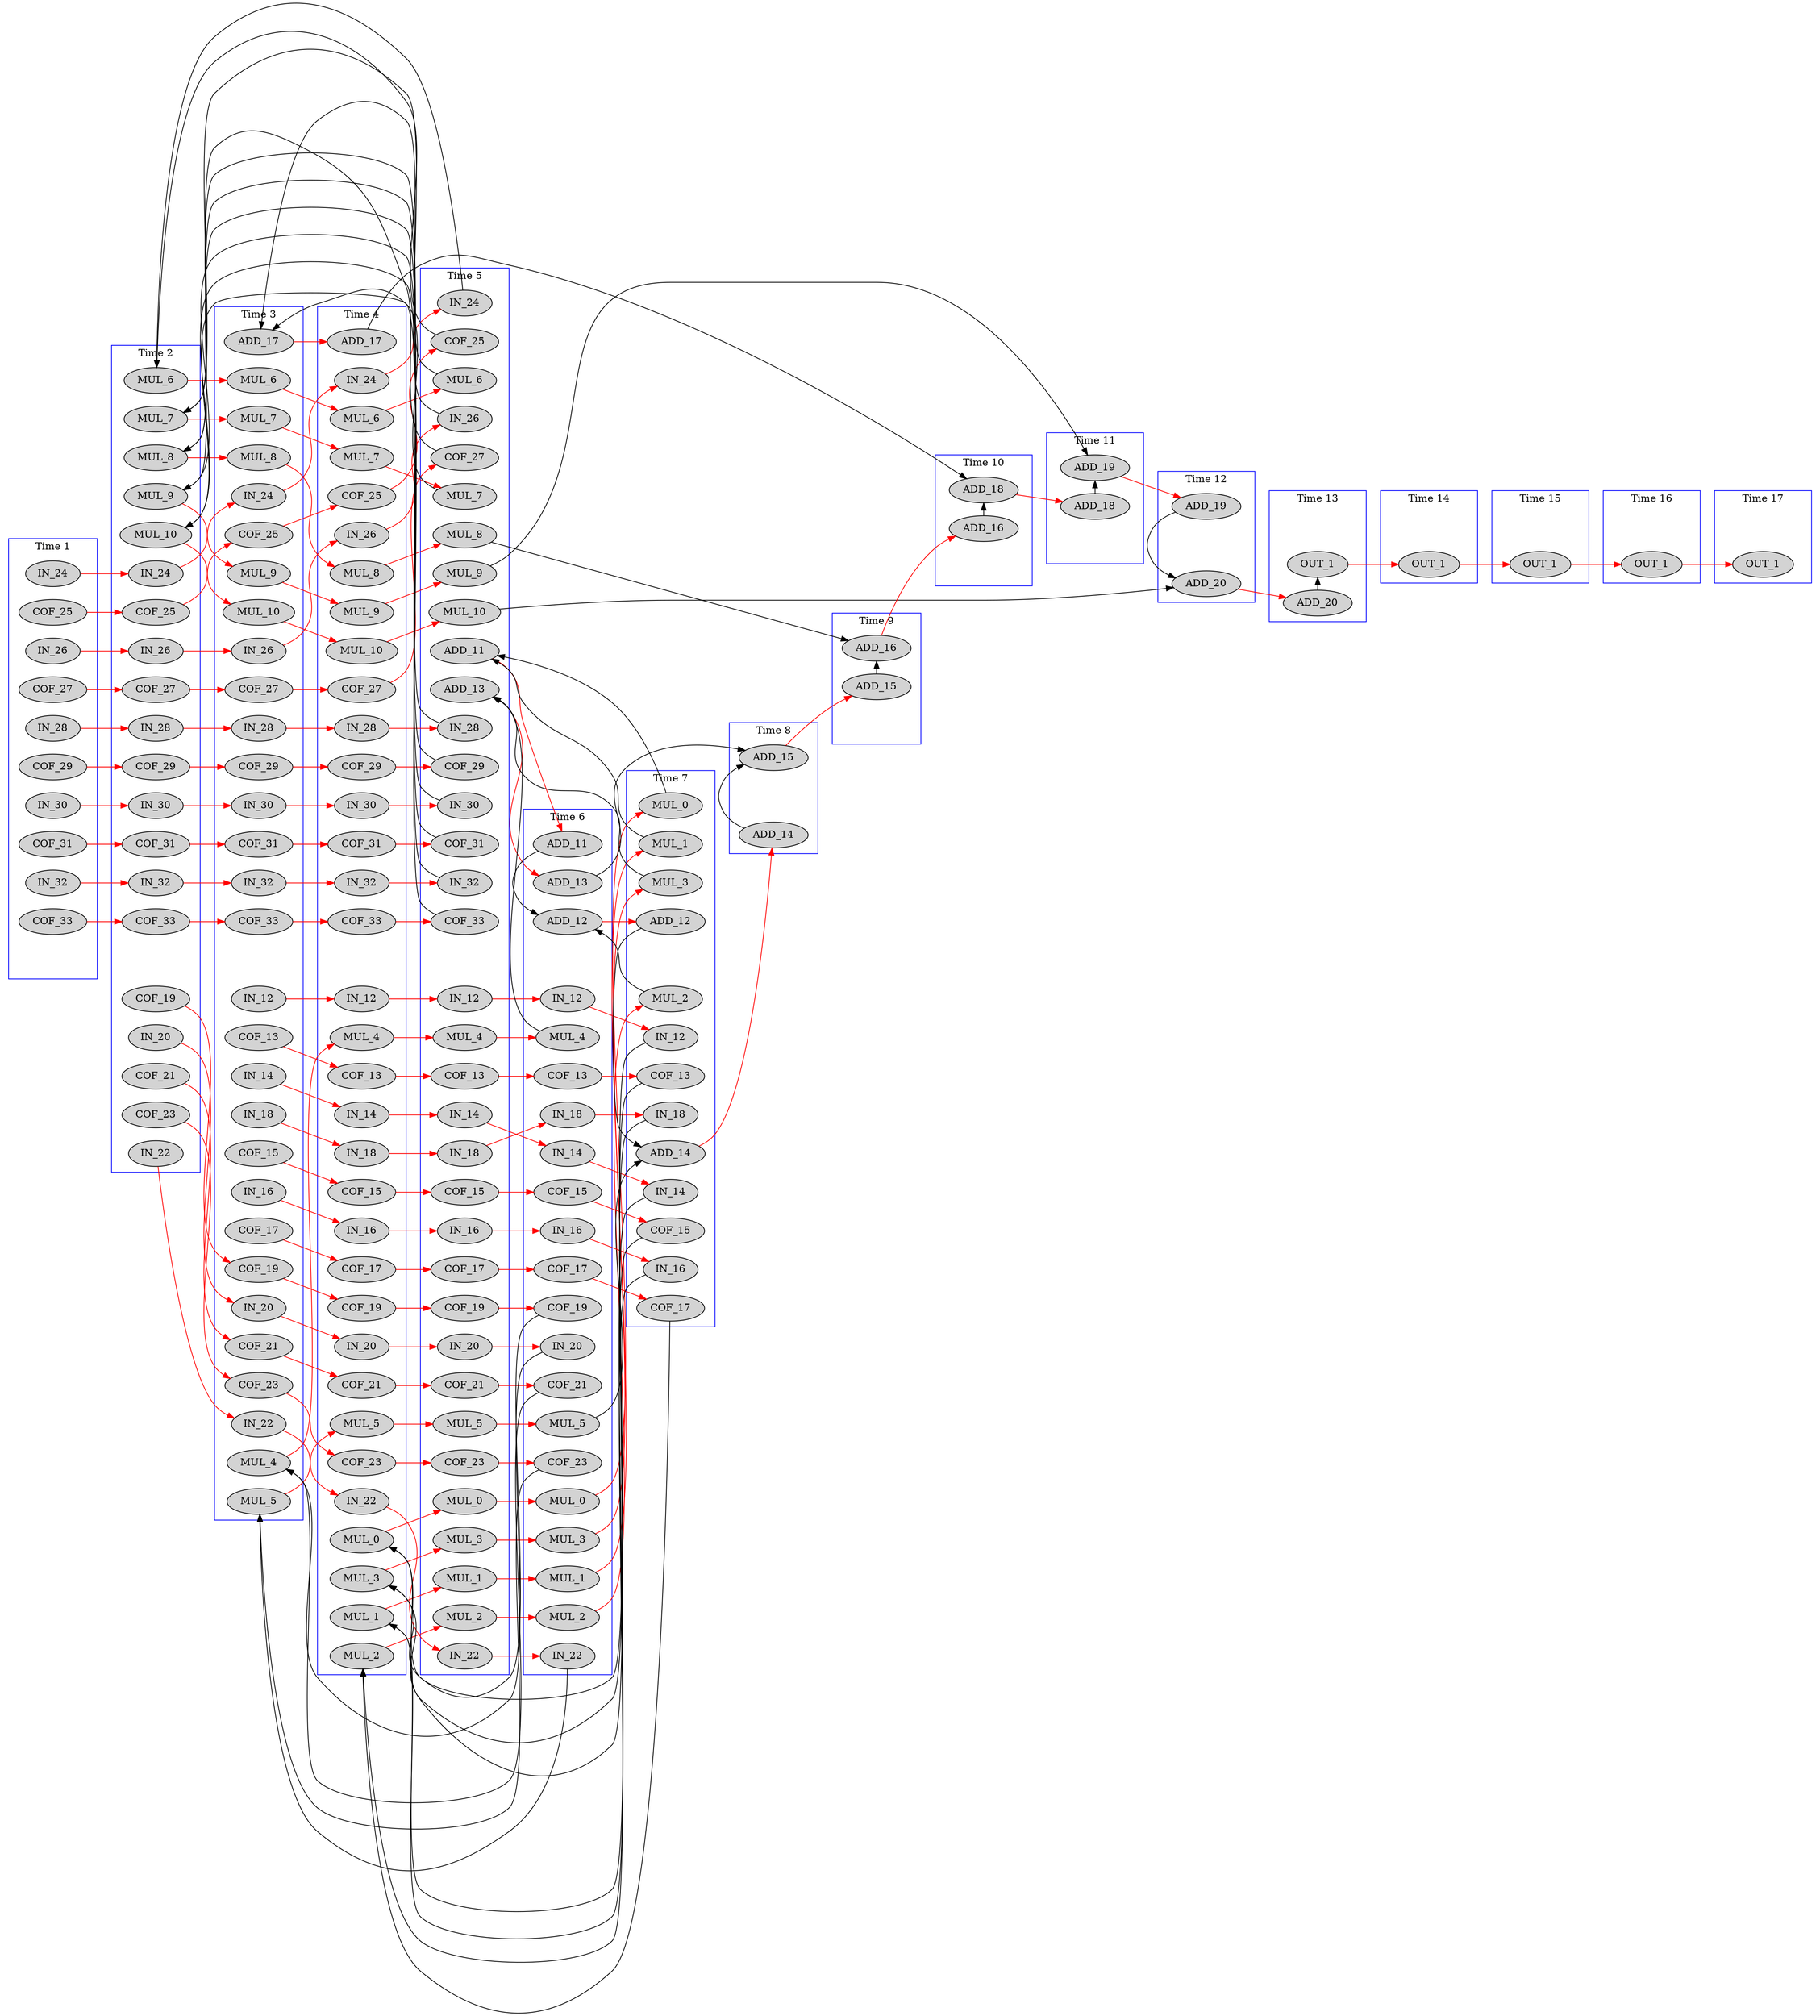 digraph fir {
  rankdir = LR;
  newrank="true"
  subgraph cluster_1 {
    rank=same;
    node [style=filled];
    label = "Time 1";
    color = blue;
    pseudo_1 [style=invis];
    IN_24_0 [label=IN_24]
    COF_25_0 [label=COF_25]
    IN_26_0 [label=IN_26]
    COF_27_0 [label=COF_27]
    IN_28_0 [label=IN_28]
    COF_29_0 [label=COF_29]
    IN_30_0 [label=IN_30]
    COF_31_0 [label=COF_31]
    IN_32_0 [label=IN_32]
    COF_33_0 [label=COF_33]
  }
  subgraph cluster_2 {
    rank=same;
    node [style=filled];
    label = "Time 2";
    color = blue;
    pseudo_2 [style=invis];
    MUL_6_0 [label=MUL_6]
    MUL_7_0 [label=MUL_7]
    MUL_8_0 [label=MUL_8]
    MUL_9_0 [label=MUL_9]
    MUL_10_0 [label=MUL_10]
    COF_19_0 [label=COF_19]
    IN_20_0 [label=IN_20]
    COF_21_0 [label=COF_21]
    IN_22_0 [label=IN_22]
    COF_23_0 [label=COF_23]
    IN_24_1 [label=IN_24]
    COF_25_1 [label=COF_25]
    IN_26_1 [label=IN_26]
    COF_27_1 [label=COF_27]
    IN_28_1 [label=IN_28]
    COF_29_1 [label=COF_29]
    IN_30_1 [label=IN_30]
    COF_31_1 [label=COF_31]
    IN_32_1 [label=IN_32]
    COF_33_1 [label=COF_33]
  }
  subgraph cluster_3 {
    rank=same;
    node [style=filled];
    label = "Time 3";
    color = blue;
    pseudo_3 [style=invis];
    MUL_4_0 [label=MUL_4]
    MUL_5_0 [label=MUL_5]
    MUL_6_1 [label=MUL_6]
    MUL_7_1 [label=MUL_7]
    MUL_8_1 [label=MUL_8]
    MUL_9_1 [label=MUL_9]
    MUL_10_1 [label=MUL_10]
    ADD_17_0 [label=ADD_17]
    IN_12_0 [label=IN_12]
    COF_13_0 [label=COF_13]
    IN_14_0 [label=IN_14]
    COF_15_0 [label=COF_15]
    IN_16_0 [label=IN_16]
    COF_17_0 [label=COF_17]
    IN_18_0 [label=IN_18]
    COF_19_1 [label=COF_19]
    IN_20_1 [label=IN_20]
    COF_21_1 [label=COF_21]
    IN_22_1 [label=IN_22]
    COF_23_1 [label=COF_23]
    IN_24_2 [label=IN_24]
    COF_25_2 [label=COF_25]
    IN_26_2 [label=IN_26]
    COF_27_2 [label=COF_27]
    IN_28_2 [label=IN_28]
    COF_29_2 [label=COF_29]
    IN_30_2 [label=IN_30]
    COF_31_2 [label=COF_31]
    IN_32_2 [label=IN_32]
    COF_33_2 [label=COF_33]
  }
  subgraph cluster_4 {
    rank=same;
    node [style=filled];
    label = "Time 4";
    color = blue;
    pseudo_4 [style=invis];
    MUL_0_0 [label=MUL_0]
    MUL_1_0 [label=MUL_1]
    MUL_2_0 [label=MUL_2]
    MUL_3_0 [label=MUL_3]
    MUL_4_1 [label=MUL_4]
    MUL_5_1 [label=MUL_5]
    MUL_6_2 [label=MUL_6]
    MUL_7_2 [label=MUL_7]
    MUL_8_2 [label=MUL_8]
    MUL_9_2 [label=MUL_9]
    MUL_10_2 [label=MUL_10]
    ADD_17_1 [label=ADD_17]
    IN_12_1 [label=IN_12]
    COF_13_1 [label=COF_13]
    IN_14_1 [label=IN_14]
    COF_15_1 [label=COF_15]
    IN_16_1 [label=IN_16]
    COF_17_1 [label=COF_17]
    IN_18_1 [label=IN_18]
    COF_19_2 [label=COF_19]
    IN_20_2 [label=IN_20]
    COF_21_2 [label=COF_21]
    IN_22_2 [label=IN_22]
    COF_23_2 [label=COF_23]
    IN_24_3 [label=IN_24]
    COF_25_3 [label=COF_25]
    IN_26_3 [label=IN_26]
    COF_27_3 [label=COF_27]
    IN_28_3 [label=IN_28]
    COF_29_3 [label=COF_29]
    IN_30_3 [label=IN_30]
    COF_31_3 [label=COF_31]
    IN_32_3 [label=IN_32]
    COF_33_3 [label=COF_33]
  }
  subgraph cluster_5 {
    rank=same;
    node [style=filled];
    label = "Time 5";
    color = blue;
    pseudo_5 [style=invis];
    MUL_0_1 [label=MUL_0]
    MUL_1_1 [label=MUL_1]
    MUL_2_1 [label=MUL_2]
    MUL_3_1 [label=MUL_3]
    MUL_4_2 [label=MUL_4]
    MUL_5_2 [label=MUL_5]
    MUL_6_3 [label=MUL_6]
    MUL_7_3 [label=MUL_7]
    MUL_8_3 [label=MUL_8]
    MUL_9_3 [label=MUL_9]
    MUL_10_3 [label=MUL_10]
    ADD_11_0 [label=ADD_11]
    ADD_13_0 [label=ADD_13]
    IN_12_2 [label=IN_12]
    COF_13_2 [label=COF_13]
    IN_14_2 [label=IN_14]
    COF_15_2 [label=COF_15]
    IN_16_2 [label=IN_16]
    COF_17_2 [label=COF_17]
    IN_18_2 [label=IN_18]
    COF_19_3 [label=COF_19]
    IN_20_3 [label=IN_20]
    COF_21_3 [label=COF_21]
    IN_22_3 [label=IN_22]
    COF_23_3 [label=COF_23]
    IN_24_4 [label=IN_24]
    COF_25_4 [label=COF_25]
    IN_26_4 [label=IN_26]
    COF_27_4 [label=COF_27]
    IN_28_4 [label=IN_28]
    COF_29_4 [label=COF_29]
    IN_30_4 [label=IN_30]
    COF_31_4 [label=COF_31]
    IN_32_4 [label=IN_32]
    COF_33_4 [label=COF_33]
  }
  subgraph cluster_6 {
    rank=same;
    node [style=filled];
    label = "Time 6";
    color = blue;
    pseudo_6 [style=invis];
    MUL_0_2 [label=MUL_0]
    MUL_1_2 [label=MUL_1]
    MUL_2_2 [label=MUL_2]
    MUL_3_2 [label=MUL_3]
    MUL_4_3 [label=MUL_4]
    MUL_5_3 [label=MUL_5]
    ADD_11_1 [label=ADD_11]
    ADD_12_0 [label=ADD_12]
    ADD_13_1 [label=ADD_13]
    IN_12_3 [label=IN_12]
    COF_13_3 [label=COF_13]
    IN_14_3 [label=IN_14]
    COF_15_3 [label=COF_15]
    IN_16_3 [label=IN_16]
    COF_17_3 [label=COF_17]
    IN_18_3 [label=IN_18]
    COF_19_4 [label=COF_19]
    IN_20_4 [label=IN_20]
    COF_21_4 [label=COF_21]
    IN_22_4 [label=IN_22]
    COF_23_4 [label=COF_23]
  }
  subgraph cluster_7 {
    rank=same;
    node [style=filled];
    label = "Time 7";
    color = blue;
    pseudo_7 [style=invis];
    MUL_0_3 [label=MUL_0]
    MUL_1_3 [label=MUL_1]
    MUL_2_3 [label=MUL_2]
    MUL_3_3 [label=MUL_3]
    ADD_12_1 [label=ADD_12]
    ADD_14_0 [label=ADD_14]
    IN_12_4 [label=IN_12]
    COF_13_4 [label=COF_13]
    IN_14_4 [label=IN_14]
    COF_15_4 [label=COF_15]
    IN_16_4 [label=IN_16]
    COF_17_4 [label=COF_17]
    IN_18_4 [label=IN_18]
  }
  subgraph cluster_8 {
    rank=same;
    node [style=filled];
    label = "Time 8";
    color = blue;
    pseudo_8 [style=invis];
    ADD_14_1 [label=ADD_14]
    ADD_15_0 [label=ADD_15]
  }
  subgraph cluster_9 {
    rank=same;
    node [style=filled];
    label = "Time 9";
    color = blue;
    pseudo_9 [style=invis];
    ADD_15_1 [label=ADD_15]
    ADD_16_0 [label=ADD_16]
  }
  subgraph cluster_10 {
    rank=same;
    node [style=filled];
    label = "Time 10";
    color = blue;
    pseudo_10 [style=invis];
    ADD_16_1 [label=ADD_16]
    ADD_18_0 [label=ADD_18]
  }
  subgraph cluster_11 {
    rank=same;
    node [style=filled];
    label = "Time 11";
    color = blue;
    pseudo_11 [style=invis];
    ADD_18_1 [label=ADD_18]
    ADD_19_0 [label=ADD_19]
  }
  subgraph cluster_12 {
    rank=same;
    node [style=filled];
    label = "Time 12";
    color = blue;
    pseudo_12 [style=invis];
    ADD_19_1 [label=ADD_19]
    ADD_20_0 [label=ADD_20]
  }
  subgraph cluster_13 {
    rank=same;
    node [style=filled];
    label = "Time 13";
    color = blue;
    pseudo_13 [style=invis];
    ADD_20_1 [label=ADD_20]
    OUT_1_0 [label=OUT_1]
  }
  subgraph cluster_14 {
    rank=same;
    node [style=filled];
    label = "Time 14";
    color = blue;
    pseudo_14 [style=invis];
    OUT_1_1 [label=OUT_1]
  }
  subgraph cluster_15 {
    rank=same;
    node [style=filled];
    label = "Time 15";
    color = blue;
    pseudo_15 [style=invis];
    OUT_1_2 [label=OUT_1]
  }
  subgraph cluster_16 {
    rank=same;
    node [style=filled];
    label = "Time 16";
    color = blue;
    pseudo_16 [style=invis];
    OUT_1_3 [label=OUT_1]
  }
  subgraph cluster_17 {
    rank=same;
    node [style=filled];
    label = "Time 17";
    color = blue;
    pseudo_17 [style=invis];
    OUT_1_4 [label=OUT_1]
  }
    pseudo_1->pseudo_2 [style=invis];
    pseudo_2->pseudo_3 [style=invis];
    pseudo_3->pseudo_4 [style=invis];
    pseudo_4->pseudo_5 [style=invis];
    pseudo_5->pseudo_6 [style=invis];
    pseudo_6->pseudo_7 [style=invis];
    pseudo_7->pseudo_8 [style=invis];
    pseudo_8->pseudo_9 [style=invis];
    pseudo_9->pseudo_10 [style=invis];
    pseudo_10->pseudo_11 [style=invis];
    pseudo_11->pseudo_12 [style=invis];
    pseudo_12->pseudo_13 [style=invis];
    pseudo_13->pseudo_14 [style=invis];
    pseudo_14->pseudo_15 [style=invis];
    pseudo_15->pseudo_16 [style=invis];
    pseudo_16->pseudo_17 [style=invis];
    MUL_0_0 -> MUL_0_1 [color=red];
    MUL_0_1 -> MUL_0_2 [color=red];
    MUL_0_2 -> MUL_0_3 [color=red];
    MUL_1_0 -> MUL_1_1 [color=red];
    MUL_1_1 -> MUL_1_2 [color=red];
    MUL_1_2 -> MUL_1_3 [color=red];
    MUL_2_0 -> MUL_2_1 [color=red];
    MUL_2_1 -> MUL_2_2 [color=red];
    MUL_2_2 -> MUL_2_3 [color=red];
    MUL_3_0 -> MUL_3_1 [color=red];
    MUL_3_1 -> MUL_3_2 [color=red];
    MUL_3_2 -> MUL_3_3 [color=red];
    MUL_4_0 -> MUL_4_1 [color=red];
    MUL_4_1 -> MUL_4_2 [color=red];
    MUL_4_2 -> MUL_4_3 [color=red];
    MUL_5_0 -> MUL_5_1 [color=red];
    MUL_5_1 -> MUL_5_2 [color=red];
    MUL_5_2 -> MUL_5_3 [color=red];
    MUL_6_0 -> MUL_6_1 [color=red];
    MUL_6_1 -> MUL_6_2 [color=red];
    MUL_6_2 -> MUL_6_3 [color=red];
    MUL_7_0 -> MUL_7_1 [color=red];
    MUL_7_1 -> MUL_7_2 [color=red];
    MUL_7_2 -> MUL_7_3 [color=red];
    MUL_8_0 -> MUL_8_1 [color=red];
    MUL_8_1 -> MUL_8_2 [color=red];
    MUL_8_2 -> MUL_8_3 [color=red];
    MUL_9_0 -> MUL_9_1 [color=red];
    MUL_9_1 -> MUL_9_2 [color=red];
    MUL_9_2 -> MUL_9_3 [color=red];
    MUL_10_0 -> MUL_10_1 [color=red];
    MUL_10_1 -> MUL_10_2 [color=red];
    MUL_10_2 -> MUL_10_3 [color=red];
    ADD_11_0 -> ADD_11_1 [color=red];
    ADD_12_0 -> ADD_12_1 [color=red];
    ADD_13_0 -> ADD_13_1 [color=red];
    ADD_14_0 -> ADD_14_1 [color=red];
    ADD_15_0 -> ADD_15_1 [color=red];
    ADD_16_0 -> ADD_16_1 [color=red];
    ADD_17_0 -> ADD_17_1 [color=red];
    ADD_18_0 -> ADD_18_1 [color=red];
    ADD_19_0 -> ADD_19_1 [color=red];
    ADD_20_0 -> ADD_20_1 [color=red];
    IN_12_0 -> IN_12_1 [color=red];
    IN_12_1 -> IN_12_2 [color=red];
    IN_12_2 -> IN_12_3 [color=red];
    IN_12_3 -> IN_12_4 [color=red];
    COF_13_0 -> COF_13_1 [color=red];
    COF_13_1 -> COF_13_2 [color=red];
    COF_13_2 -> COF_13_3 [color=red];
    COF_13_3 -> COF_13_4 [color=red];
    IN_14_0 -> IN_14_1 [color=red];
    IN_14_1 -> IN_14_2 [color=red];
    IN_14_2 -> IN_14_3 [color=red];
    IN_14_3 -> IN_14_4 [color=red];
    COF_15_0 -> COF_15_1 [color=red];
    COF_15_1 -> COF_15_2 [color=red];
    COF_15_2 -> COF_15_3 [color=red];
    COF_15_3 -> COF_15_4 [color=red];
    IN_16_0 -> IN_16_1 [color=red];
    IN_16_1 -> IN_16_2 [color=red];
    IN_16_2 -> IN_16_3 [color=red];
    IN_16_3 -> IN_16_4 [color=red];
    COF_17_0 -> COF_17_1 [color=red];
    COF_17_1 -> COF_17_2 [color=red];
    COF_17_2 -> COF_17_3 [color=red];
    COF_17_3 -> COF_17_4 [color=red];
    IN_18_0 -> IN_18_1 [color=red];
    IN_18_1 -> IN_18_2 [color=red];
    IN_18_2 -> IN_18_3 [color=red];
    IN_18_3 -> IN_18_4 [color=red];
    COF_19_0 -> COF_19_1 [color=red];
    COF_19_1 -> COF_19_2 [color=red];
    COF_19_2 -> COF_19_3 [color=red];
    COF_19_3 -> COF_19_4 [color=red];
    IN_20_0 -> IN_20_1 [color=red];
    IN_20_1 -> IN_20_2 [color=red];
    IN_20_2 -> IN_20_3 [color=red];
    IN_20_3 -> IN_20_4 [color=red];
    COF_21_0 -> COF_21_1 [color=red];
    COF_21_1 -> COF_21_2 [color=red];
    COF_21_2 -> COF_21_3 [color=red];
    COF_21_3 -> COF_21_4 [color=red];
    IN_22_0 -> IN_22_1 [color=red];
    IN_22_1 -> IN_22_2 [color=red];
    IN_22_2 -> IN_22_3 [color=red];
    IN_22_3 -> IN_22_4 [color=red];
    COF_23_0 -> COF_23_1 [color=red];
    COF_23_1 -> COF_23_2 [color=red];
    COF_23_2 -> COF_23_3 [color=red];
    COF_23_3 -> COF_23_4 [color=red];
    IN_24_0 -> IN_24_1 [color=red];
    IN_24_1 -> IN_24_2 [color=red];
    IN_24_2 -> IN_24_3 [color=red];
    IN_24_3 -> IN_24_4 [color=red];
    COF_25_0 -> COF_25_1 [color=red];
    COF_25_1 -> COF_25_2 [color=red];
    COF_25_2 -> COF_25_3 [color=red];
    COF_25_3 -> COF_25_4 [color=red];
    IN_26_0 -> IN_26_1 [color=red];
    IN_26_1 -> IN_26_2 [color=red];
    IN_26_2 -> IN_26_3 [color=red];
    IN_26_3 -> IN_26_4 [color=red];
    COF_27_0 -> COF_27_1 [color=red];
    COF_27_1 -> COF_27_2 [color=red];
    COF_27_2 -> COF_27_3 [color=red];
    COF_27_3 -> COF_27_4 [color=red];
    IN_28_0 -> IN_28_1 [color=red];
    IN_28_1 -> IN_28_2 [color=red];
    IN_28_2 -> IN_28_3 [color=red];
    IN_28_3 -> IN_28_4 [color=red];
    COF_29_0 -> COF_29_1 [color=red];
    COF_29_1 -> COF_29_2 [color=red];
    COF_29_2 -> COF_29_3 [color=red];
    COF_29_3 -> COF_29_4 [color=red];
    IN_30_0 -> IN_30_1 [color=red];
    IN_30_1 -> IN_30_2 [color=red];
    IN_30_2 -> IN_30_3 [color=red];
    IN_30_3 -> IN_30_4 [color=red];
    COF_31_0 -> COF_31_1 [color=red];
    COF_31_1 -> COF_31_2 [color=red];
    COF_31_2 -> COF_31_3 [color=red];
    COF_31_3 -> COF_31_4 [color=red];
    IN_32_0 -> IN_32_1 [color=red];
    IN_32_1 -> IN_32_2 [color=red];
    IN_32_2 -> IN_32_3 [color=red];
    IN_32_3 -> IN_32_4 [color=red];
    COF_33_0 -> COF_33_1 [color=red];
    COF_33_1 -> COF_33_2 [color=red];
    COF_33_2 -> COF_33_3 [color=red];
    COF_33_3 -> COF_33_4 [color=red];
    OUT_1_0 -> OUT_1_1 [color=red];
    OUT_1_1 -> OUT_1_2 [color=red];
    OUT_1_2 -> OUT_1_3 [color=red];
    OUT_1_3 -> OUT_1_4 [color=red];
    IN_12_4 -> MUL_0_0 [ name = 0 ];
    COF_13_4 -> MUL_0_0 [ name = 1 ];
    IN_14_4 -> MUL_1_0 [ name = 2 ];
    COF_15_4 -> MUL_1_0 [ name = 3 ];
    IN_16_4 -> MUL_2_0 [ name = 4 ];
    COF_17_4 -> MUL_2_0 [ name = 5 ];
    MUL_0_3 -> ADD_11_0 [ name = 6 ];
    MUL_1_3 -> ADD_11_0 [ name = 7 ];
    ADD_11_1 -> ADD_12_0 [ name = 8 ];
    MUL_2_3 -> ADD_12_0 [ name = 9 ];
    IN_18_4 -> MUL_3_0 [ name = 10 ];
    COF_19_4 -> MUL_3_0 [ name = 11 ];
    IN_20_4 -> MUL_4_0 [ name = 12 ];
    COF_21_4 -> MUL_4_0 [ name = 13 ];
    IN_22_4 -> MUL_5_0 [ name = 14 ];
    COF_23_4 -> MUL_5_0 [ name = 15 ];
    MUL_3_3 -> ADD_13_0 [ name = 16 ];
    MUL_4_3 -> ADD_13_0 [ name = 17 ];
    MUL_5_3 -> ADD_14_0 [ name = 18 ];
    ADD_12_1 -> ADD_14_0 [ name = 19 ];
    ADD_13_1 -> ADD_15_0 [ name = 20 ];
    ADD_14_1 -> ADD_15_0 [ name = 21 ];
    IN_24_4 -> MUL_6_0 [ name = 22 ];
    COF_25_4 -> MUL_6_0 [ name = 23 ];
    IN_26_4 -> MUL_7_0 [ name = 24 ];
    COF_27_4 -> MUL_7_0 [ name = 25 ];
    IN_28_4 -> MUL_8_0 [ name = 26 ];
    COF_29_4 -> MUL_8_0 [ name = 27 ];
    ADD_15_1 -> ADD_16_0 [ name = 28 ];
    MUL_8_3 -> ADD_16_0 [ name = 29 ];
    MUL_6_3 -> ADD_17_0 [ name = 30 ];
    MUL_7_3 -> ADD_17_0 [ name = 31 ];
    ADD_17_1 -> ADD_18_0 [ name = 32 ];
    ADD_16_1 -> ADD_18_0 [ name = 33 ];
    IN_30_4 -> MUL_9_0 [ name = 34 ];
    COF_31_4 -> MUL_9_0 [ name = 35 ];
    IN_32_4 -> MUL_10_0 [ name = 36 ];
    COF_33_4 -> MUL_10_0 [ name = 37 ];
    ADD_18_1 -> ADD_19_0 [ name = 38 ];
    MUL_9_3 -> ADD_19_0 [ name = 39 ];
    MUL_10_3 -> ADD_20_0 [ name = 40 ];
    ADD_19_1 -> ADD_20_0 [ name = 41 ];
    ADD_20_1 -> OUT_1_0 [ name = 42 ];
}